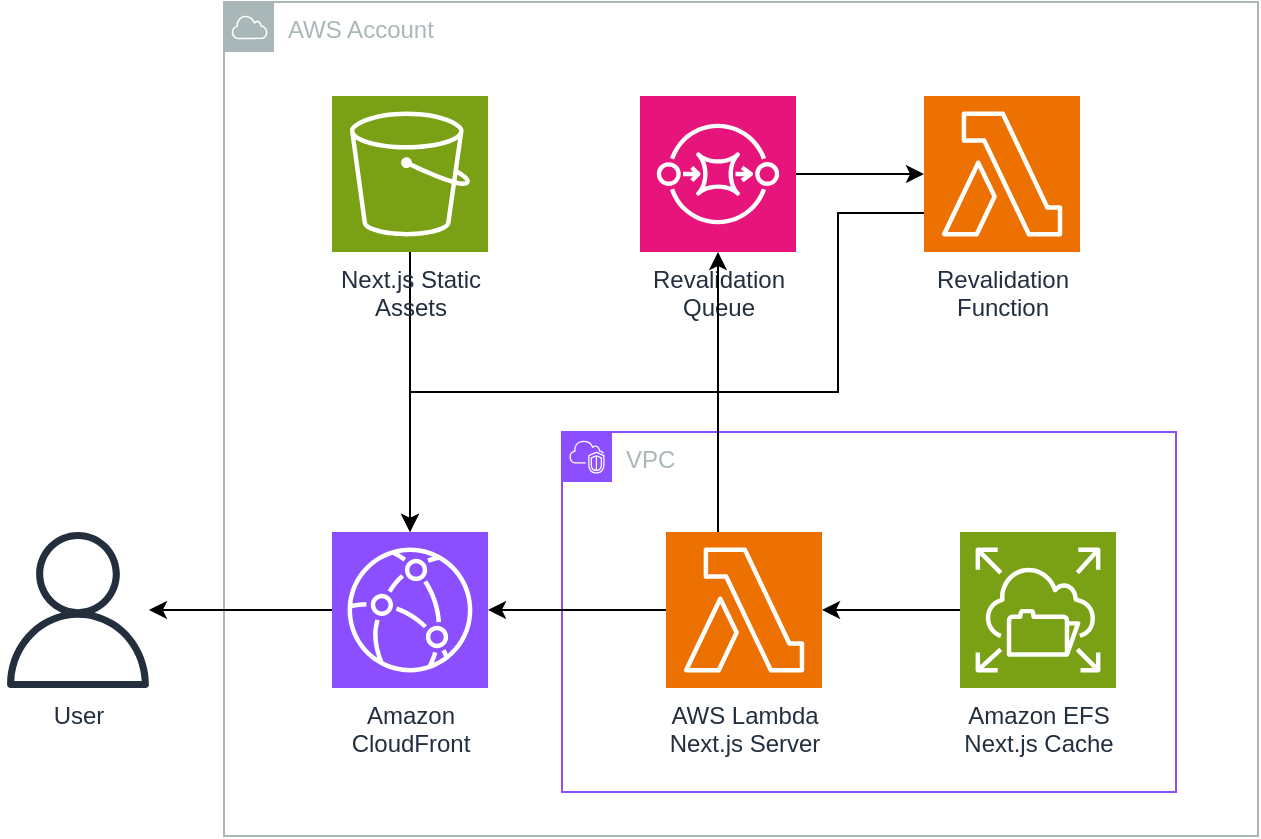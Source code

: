 <mxfile version="26.1.1" pages="3">
  <diagram name="NextjsGlobalFunctions" id="VdQA3LVE7DweftUdzD3P">
    <mxGraphModel dx="1642" dy="1993" grid="0" gridSize="10" guides="1" tooltips="1" connect="1" arrows="1" fold="1" page="0" pageScale="1" pageWidth="850" pageHeight="1100" math="0" shadow="0">
      <root>
        <mxCell id="0" />
        <mxCell id="1" parent="0" />
        <mxCell id="CHCdaxanAGJLWUuyY2if-20" value="AWS Account" style="sketch=0;outlineConnect=0;gradientColor=none;html=1;whiteSpace=wrap;fontSize=12;fontStyle=0;shape=mxgraph.aws4.group;grIcon=mxgraph.aws4.group_aws_cloud;strokeColor=#AAB7B8;fillColor=none;verticalAlign=top;align=left;spacingLeft=30;fontColor=#AAB7B8;dashed=0;" parent="1" vertex="1">
          <mxGeometry x="-50" y="-1131" width="517" height="417" as="geometry" />
        </mxCell>
        <mxCell id="CHCdaxanAGJLWUuyY2if-23" value="VPC" style="points=[[0,0],[0.25,0],[0.5,0],[0.75,0],[1,0],[1,0.25],[1,0.5],[1,0.75],[1,1],[0.75,1],[0.5,1],[0.25,1],[0,1],[0,0.75],[0,0.5],[0,0.25]];outlineConnect=0;gradientColor=none;html=1;whiteSpace=wrap;fontSize=12;fontStyle=0;container=1;pointerEvents=0;collapsible=0;recursiveResize=0;shape=mxgraph.aws4.group;grIcon=mxgraph.aws4.group_vpc2;strokeColor=#8C4FFF;fillColor=none;verticalAlign=top;align=left;spacingLeft=30;fontColor=#AAB7B8;dashed=0;" parent="1" vertex="1">
          <mxGeometry x="119" y="-916" width="307" height="180" as="geometry" />
        </mxCell>
        <mxCell id="CHCdaxanAGJLWUuyY2if-37" style="edgeStyle=orthogonalEdgeStyle;rounded=0;orthogonalLoop=1;jettySize=auto;html=1;" parent="CHCdaxanAGJLWUuyY2if-23" source="CHCdaxanAGJLWUuyY2if-28" target="CHCdaxanAGJLWUuyY2if-36" edge="1">
          <mxGeometry relative="1" as="geometry" />
        </mxCell>
        <mxCell id="CHCdaxanAGJLWUuyY2if-28" value="Amazon EFS&lt;br&gt;Next.js Cache" style="sketch=0;points=[[0,0,0],[0.25,0,0],[0.5,0,0],[0.75,0,0],[1,0,0],[0,1,0],[0.25,1,0],[0.5,1,0],[0.75,1,0],[1,1,0],[0,0.25,0],[0,0.5,0],[0,0.75,0],[1,0.25,0],[1,0.5,0],[1,0.75,0]];outlineConnect=0;fontColor=#232F3E;fillColor=#7AA116;strokeColor=#ffffff;dashed=0;verticalLabelPosition=bottom;verticalAlign=top;align=center;html=1;fontSize=12;fontStyle=0;aspect=fixed;shape=mxgraph.aws4.resourceIcon;resIcon=mxgraph.aws4.elastic_file_system;" parent="CHCdaxanAGJLWUuyY2if-23" vertex="1">
          <mxGeometry x="199" y="50" width="78" height="78" as="geometry" />
        </mxCell>
        <mxCell id="CHCdaxanAGJLWUuyY2if-36" value="AWS Lambda&lt;div&gt;Next.js Server&lt;/div&gt;" style="sketch=0;points=[[0,0,0],[0.25,0,0],[0.5,0,0],[0.75,0,0],[1,0,0],[0,1,0],[0.25,1,0],[0.5,1,0],[0.75,1,0],[1,1,0],[0,0.25,0],[0,0.5,0],[0,0.75,0],[1,0.25,0],[1,0.5,0],[1,0.75,0]];outlineConnect=0;fontColor=#232F3E;fillColor=#ED7100;strokeColor=#ffffff;dashed=0;verticalLabelPosition=bottom;verticalAlign=top;align=center;html=1;fontSize=12;fontStyle=0;aspect=fixed;shape=mxgraph.aws4.resourceIcon;resIcon=mxgraph.aws4.lambda;" parent="CHCdaxanAGJLWUuyY2if-23" vertex="1">
          <mxGeometry x="52" y="50" width="78" height="78" as="geometry" />
        </mxCell>
        <mxCell id="CHCdaxanAGJLWUuyY2if-29" value="User" style="sketch=0;outlineConnect=0;fontColor=#232F3E;gradientColor=none;fillColor=#232F3D;strokeColor=none;dashed=0;verticalLabelPosition=bottom;verticalAlign=top;align=center;html=1;fontSize=12;fontStyle=0;aspect=fixed;pointerEvents=1;shape=mxgraph.aws4.user;" parent="1" vertex="1">
          <mxGeometry x="-162" y="-866" width="78" height="78" as="geometry" />
        </mxCell>
        <mxCell id="CHCdaxanAGJLWUuyY2if-30" style="edgeStyle=orthogonalEdgeStyle;rounded=0;orthogonalLoop=1;jettySize=auto;html=1;" parent="1" source="CHCdaxanAGJLWUuyY2if-31" target="CHCdaxanAGJLWUuyY2if-33" edge="1">
          <mxGeometry relative="1" as="geometry" />
        </mxCell>
        <mxCell id="CHCdaxanAGJLWUuyY2if-31" value="Next.js Static&lt;div&gt;Assets&lt;/div&gt;" style="sketch=0;points=[[0,0,0],[0.25,0,0],[0.5,0,0],[0.75,0,0],[1,0,0],[0,1,0],[0.25,1,0],[0.5,1,0],[0.75,1,0],[1,1,0],[0,0.25,0],[0,0.5,0],[0,0.75,0],[1,0.25,0],[1,0.5,0],[1,0.75,0]];outlineConnect=0;fontColor=#232F3E;fillColor=#7AA116;strokeColor=#ffffff;dashed=0;verticalLabelPosition=bottom;verticalAlign=top;align=center;html=1;fontSize=12;fontStyle=0;aspect=fixed;shape=mxgraph.aws4.resourceIcon;resIcon=mxgraph.aws4.s3;" parent="1" vertex="1">
          <mxGeometry x="4" y="-1084" width="78" height="78" as="geometry" />
        </mxCell>
        <mxCell id="CHCdaxanAGJLWUuyY2if-32" style="edgeStyle=orthogonalEdgeStyle;rounded=0;orthogonalLoop=1;jettySize=auto;html=1;" parent="1" source="CHCdaxanAGJLWUuyY2if-33" target="CHCdaxanAGJLWUuyY2if-29" edge="1">
          <mxGeometry relative="1" as="geometry" />
        </mxCell>
        <mxCell id="CHCdaxanAGJLWUuyY2if-33" value="Amazon&lt;div&gt;CloudFront&lt;/div&gt;" style="sketch=0;points=[[0,0,0],[0.25,0,0],[0.5,0,0],[0.75,0,0],[1,0,0],[0,1,0],[0.25,1,0],[0.5,1,0],[0.75,1,0],[1,1,0],[0,0.25,0],[0,0.5,0],[0,0.75,0],[1,0.25,0],[1,0.5,0],[1,0.75,0]];outlineConnect=0;fontColor=#232F3E;fillColor=#8C4FFF;strokeColor=#ffffff;dashed=0;verticalLabelPosition=bottom;verticalAlign=top;align=center;html=1;fontSize=12;fontStyle=0;aspect=fixed;shape=mxgraph.aws4.resourceIcon;resIcon=mxgraph.aws4.cloudfront;" parent="1" vertex="1">
          <mxGeometry x="4" y="-866" width="78" height="78" as="geometry" />
        </mxCell>
        <mxCell id="3PakDuy6oaCmuudp73PV-3" style="edgeStyle=orthogonalEdgeStyle;rounded=0;orthogonalLoop=1;jettySize=auto;html=1;" parent="1" source="3PakDuy6oaCmuudp73PV-1" target="3PakDuy6oaCmuudp73PV-2" edge="1">
          <mxGeometry relative="1" as="geometry" />
        </mxCell>
        <mxCell id="3PakDuy6oaCmuudp73PV-1" value="Revalidation&lt;div&gt;Queue&lt;/div&gt;" style="sketch=0;points=[[0,0,0],[0.25,0,0],[0.5,0,0],[0.75,0,0],[1,0,0],[0,1,0],[0.25,1,0],[0.5,1,0],[0.75,1,0],[1,1,0],[0,0.25,0],[0,0.5,0],[0,0.75,0],[1,0.25,0],[1,0.5,0],[1,0.75,0]];outlineConnect=0;fontColor=#232F3E;fillColor=#E7157B;strokeColor=#ffffff;dashed=0;verticalLabelPosition=bottom;verticalAlign=top;align=center;html=1;fontSize=12;fontStyle=0;aspect=fixed;shape=mxgraph.aws4.resourceIcon;resIcon=mxgraph.aws4.sqs;" parent="1" vertex="1">
          <mxGeometry x="158" y="-1084" width="78" height="78" as="geometry" />
        </mxCell>
        <mxCell id="3PakDuy6oaCmuudp73PV-2" value="Revalidation&lt;div&gt;Function&lt;/div&gt;" style="sketch=0;points=[[0,0,0],[0.25,0,0],[0.5,0,0],[0.75,0,0],[1,0,0],[0,1,0],[0.25,1,0],[0.5,1,0],[0.75,1,0],[1,1,0],[0,0.25,0],[0,0.5,0],[0,0.75,0],[1,0.25,0],[1,0.5,0],[1,0.75,0]];outlineConnect=0;fontColor=#232F3E;fillColor=#ED7100;strokeColor=#ffffff;dashed=0;verticalLabelPosition=bottom;verticalAlign=top;align=center;html=1;fontSize=12;fontStyle=0;aspect=fixed;shape=mxgraph.aws4.resourceIcon;resIcon=mxgraph.aws4.lambda;" parent="1" vertex="1">
          <mxGeometry x="300" y="-1084" width="78" height="78" as="geometry" />
        </mxCell>
        <mxCell id="3PakDuy6oaCmuudp73PV-4" style="edgeStyle=orthogonalEdgeStyle;rounded=0;orthogonalLoop=1;jettySize=auto;html=1;entryX=0.5;entryY=1;entryDx=0;entryDy=0;entryPerimeter=0;" parent="1" source="CHCdaxanAGJLWUuyY2if-36" target="3PakDuy6oaCmuudp73PV-1" edge="1">
          <mxGeometry relative="1" as="geometry">
            <Array as="points">
              <mxPoint x="197" y="-905" />
              <mxPoint x="197" y="-905" />
            </Array>
          </mxGeometry>
        </mxCell>
        <mxCell id="fRqXjGcpCBI0vAVTTnFA-1" style="edgeStyle=orthogonalEdgeStyle;rounded=0;orthogonalLoop=1;jettySize=auto;html=1;entryX=0.5;entryY=0;entryDx=0;entryDy=0;entryPerimeter=0;exitX=0;exitY=0.75;exitDx=0;exitDy=0;exitPerimeter=0;" parent="1" source="3PakDuy6oaCmuudp73PV-2" target="CHCdaxanAGJLWUuyY2if-33" edge="1">
          <mxGeometry relative="1" as="geometry">
            <Array as="points">
              <mxPoint x="257" y="-1025" />
              <mxPoint x="257" y="-936" />
              <mxPoint x="43" y="-936" />
            </Array>
          </mxGeometry>
        </mxCell>
        <mxCell id="hQJFeXgHMhl87aU02xFv-1" style="edgeStyle=orthogonalEdgeStyle;rounded=0;orthogonalLoop=1;jettySize=auto;html=1;" edge="1" parent="1" source="CHCdaxanAGJLWUuyY2if-36" target="CHCdaxanAGJLWUuyY2if-33">
          <mxGeometry relative="1" as="geometry" />
        </mxCell>
      </root>
    </mxGraphModel>
  </diagram>
  <diagram name="NextjsGlobalContainers" id="ILap_0SL7RCKmGOs0Yme">
    <mxGraphModel dx="1642" dy="1593" grid="0" gridSize="10" guides="1" tooltips="1" connect="1" arrows="1" fold="1" page="0" pageScale="1" pageWidth="850" pageHeight="1100" math="0" shadow="0">
      <root>
        <mxCell id="7UdSrgGfk-083ZtRJQ8L-0" />
        <mxCell id="7UdSrgGfk-083ZtRJQ8L-1" parent="7UdSrgGfk-083ZtRJQ8L-0" />
        <mxCell id="7UdSrgGfk-083ZtRJQ8L-15" value="AWS Account" style="sketch=0;outlineConnect=0;gradientColor=none;html=1;whiteSpace=wrap;fontSize=12;fontStyle=0;shape=mxgraph.aws4.group;grIcon=mxgraph.aws4.group_aws_cloud;strokeColor=#AAB7B8;fillColor=none;verticalAlign=top;align=left;spacingLeft=30;fontColor=#AAB7B8;dashed=0;" parent="7UdSrgGfk-083ZtRJQ8L-1" vertex="1">
          <mxGeometry x="-50" y="-559" width="675" height="399" as="geometry" />
        </mxCell>
        <mxCell id="7UdSrgGfk-083ZtRJQ8L-18" value="VPC" style="points=[[0,0],[0.25,0],[0.5,0],[0.75,0],[1,0],[1,0.25],[1,0.5],[1,0.75],[1,1],[0.75,1],[0.5,1],[0.25,1],[0,1],[0,0.75],[0,0.5],[0,0.25]];outlineConnect=0;gradientColor=none;html=1;whiteSpace=wrap;fontSize=12;fontStyle=0;container=1;pointerEvents=0;collapsible=0;recursiveResize=0;shape=mxgraph.aws4.group;grIcon=mxgraph.aws4.group_vpc2;strokeColor=#8C4FFF;fillColor=none;verticalAlign=top;align=left;spacingLeft=30;fontColor=#AAB7B8;dashed=0;" parent="7UdSrgGfk-083ZtRJQ8L-1" vertex="1">
          <mxGeometry x="125" y="-380" width="479" height="201" as="geometry" />
        </mxCell>
        <mxCell id="7UdSrgGfk-083ZtRJQ8L-19" style="edgeStyle=orthogonalEdgeStyle;rounded=0;orthogonalLoop=1;jettySize=auto;html=1;" parent="7UdSrgGfk-083ZtRJQ8L-18" source="7UdSrgGfk-083ZtRJQ8L-20" target="7UdSrgGfk-083ZtRJQ8L-21" edge="1">
          <mxGeometry relative="1" as="geometry" />
        </mxCell>
        <mxCell id="7UdSrgGfk-083ZtRJQ8L-20" value="AWS Fargate&lt;br&gt;Next.js Server" style="sketch=0;points=[[0,0,0],[0.25,0,0],[0.5,0,0],[0.75,0,0],[1,0,0],[0,1,0],[0.25,1,0],[0.5,1,0],[0.75,1,0],[1,1,0],[0,0.25,0],[0,0.5,0],[0,0.75,0],[1,0.25,0],[1,0.5,0],[1,0.75,0]];outlineConnect=0;fontColor=#232F3E;fillColor=#ED7100;strokeColor=#ffffff;dashed=0;verticalLabelPosition=bottom;verticalAlign=top;align=center;html=1;fontSize=12;fontStyle=0;aspect=fixed;shape=mxgraph.aws4.resourceIcon;resIcon=mxgraph.aws4.fargate;" parent="7UdSrgGfk-083ZtRJQ8L-18" vertex="1">
          <mxGeometry x="205" y="54" width="78" height="78" as="geometry" />
        </mxCell>
        <mxCell id="7UdSrgGfk-083ZtRJQ8L-21" value="Application Load&lt;div&gt;Balancer&lt;/div&gt;" style="sketch=0;outlineConnect=0;fontColor=#232F3E;gradientColor=none;fillColor=#8C4FFF;strokeColor=none;dashed=0;verticalLabelPosition=bottom;verticalAlign=top;align=center;html=1;fontSize=12;fontStyle=0;aspect=fixed;pointerEvents=1;shape=mxgraph.aws4.application_load_balancer;" parent="7UdSrgGfk-083ZtRJQ8L-18" vertex="1">
          <mxGeometry x="41" y="54" width="78" height="78" as="geometry" />
        </mxCell>
        <mxCell id="7UdSrgGfk-083ZtRJQ8L-22" style="edgeStyle=orthogonalEdgeStyle;rounded=0;orthogonalLoop=1;jettySize=auto;html=1;" parent="7UdSrgGfk-083ZtRJQ8L-18" source="7UdSrgGfk-083ZtRJQ8L-23" target="7UdSrgGfk-083ZtRJQ8L-20" edge="1">
          <mxGeometry relative="1" as="geometry" />
        </mxCell>
        <mxCell id="7UdSrgGfk-083ZtRJQ8L-23" value="Amazon EFS&lt;br&gt;Next.js Cache" style="sketch=0;points=[[0,0,0],[0.25,0,0],[0.5,0,0],[0.75,0,0],[1,0,0],[0,1,0],[0.25,1,0],[0.5,1,0],[0.75,1,0],[1,1,0],[0,0.25,0],[0,0.5,0],[0,0.75,0],[1,0.25,0],[1,0.5,0],[1,0.75,0]];outlineConnect=0;fontColor=#232F3E;fillColor=#7AA116;strokeColor=#ffffff;dashed=0;verticalLabelPosition=bottom;verticalAlign=top;align=center;html=1;fontSize=12;fontStyle=0;aspect=fixed;shape=mxgraph.aws4.resourceIcon;resIcon=mxgraph.aws4.elastic_file_system;" parent="7UdSrgGfk-083ZtRJQ8L-18" vertex="1">
          <mxGeometry x="369" y="54" width="78" height="78" as="geometry" />
        </mxCell>
        <mxCell id="7UdSrgGfk-083ZtRJQ8L-24" value="User" style="sketch=0;outlineConnect=0;fontColor=#232F3E;gradientColor=none;fillColor=#232F3D;strokeColor=none;dashed=0;verticalLabelPosition=bottom;verticalAlign=top;align=center;html=1;fontSize=12;fontStyle=0;aspect=fixed;pointerEvents=1;shape=mxgraph.aws4.user;" parent="7UdSrgGfk-083ZtRJQ8L-1" vertex="1">
          <mxGeometry x="-162" y="-326" width="78" height="78" as="geometry" />
        </mxCell>
        <mxCell id="7UdSrgGfk-083ZtRJQ8L-25" style="edgeStyle=orthogonalEdgeStyle;rounded=0;orthogonalLoop=1;jettySize=auto;html=1;" parent="7UdSrgGfk-083ZtRJQ8L-1" source="7UdSrgGfk-083ZtRJQ8L-26" target="7UdSrgGfk-083ZtRJQ8L-28" edge="1">
          <mxGeometry relative="1" as="geometry" />
        </mxCell>
        <mxCell id="7UdSrgGfk-083ZtRJQ8L-26" value="Next.js Static&lt;div&gt;Assets&lt;/div&gt;" style="sketch=0;points=[[0,0,0],[0.25,0,0],[0.5,0,0],[0.75,0,0],[1,0,0],[0,1,0],[0.25,1,0],[0.5,1,0],[0.75,1,0],[1,1,0],[0,0.25,0],[0,0.5,0],[0,0.75,0],[1,0.25,0],[1,0.5,0],[1,0.75,0]];outlineConnect=0;fontColor=#232F3E;fillColor=#7AA116;strokeColor=#ffffff;dashed=0;verticalLabelPosition=bottom;verticalAlign=top;align=center;html=1;fontSize=12;fontStyle=0;aspect=fixed;shape=mxgraph.aws4.resourceIcon;resIcon=mxgraph.aws4.s3;" parent="7UdSrgGfk-083ZtRJQ8L-1" vertex="1">
          <mxGeometry x="4" y="-517" width="78" height="78" as="geometry" />
        </mxCell>
        <mxCell id="7UdSrgGfk-083ZtRJQ8L-27" style="edgeStyle=orthogonalEdgeStyle;rounded=0;orthogonalLoop=1;jettySize=auto;html=1;" parent="7UdSrgGfk-083ZtRJQ8L-1" source="7UdSrgGfk-083ZtRJQ8L-28" target="7UdSrgGfk-083ZtRJQ8L-24" edge="1">
          <mxGeometry relative="1" as="geometry" />
        </mxCell>
        <mxCell id="7UdSrgGfk-083ZtRJQ8L-28" value="Amazon&lt;div&gt;CloudFront&lt;/div&gt;" style="sketch=0;points=[[0,0,0],[0.25,0,0],[0.5,0,0],[0.75,0,0],[1,0,0],[0,1,0],[0.25,1,0],[0.5,1,0],[0.75,1,0],[1,1,0],[0,0.25,0],[0,0.5,0],[0,0.75,0],[1,0.25,0],[1,0.5,0],[1,0.75,0]];outlineConnect=0;fontColor=#232F3E;fillColor=#8C4FFF;strokeColor=#ffffff;dashed=0;verticalLabelPosition=bottom;verticalAlign=top;align=center;html=1;fontSize=12;fontStyle=0;aspect=fixed;shape=mxgraph.aws4.resourceIcon;resIcon=mxgraph.aws4.cloudfront;" parent="7UdSrgGfk-083ZtRJQ8L-1" vertex="1">
          <mxGeometry x="4" y="-326" width="78" height="78" as="geometry" />
        </mxCell>
        <mxCell id="7UdSrgGfk-083ZtRJQ8L-29" style="edgeStyle=orthogonalEdgeStyle;rounded=0;orthogonalLoop=1;jettySize=auto;html=1;" parent="7UdSrgGfk-083ZtRJQ8L-1" source="7UdSrgGfk-083ZtRJQ8L-21" target="7UdSrgGfk-083ZtRJQ8L-28" edge="1">
          <mxGeometry relative="1" as="geometry" />
        </mxCell>
      </root>
    </mxGraphModel>
  </diagram>
  <diagram name="NextjsRegionalContainers" id="qMukrG_LbAf3OZY481iW">
    <mxGraphModel dx="1706" dy="833" grid="0" gridSize="10" guides="1" tooltips="1" connect="1" arrows="1" fold="1" page="0" pageScale="1" pageWidth="850" pageHeight="1100" math="0" shadow="0">
      <root>
        <mxCell id="ZM6Z_FSj9kd4RMqbAZD0-0" />
        <mxCell id="ZM6Z_FSj9kd4RMqbAZD0-1" parent="ZM6Z_FSj9kd4RMqbAZD0-0" />
        <mxCell id="ZM6Z_FSj9kd4RMqbAZD0-2" value="AWS Account" style="sketch=0;outlineConnect=0;gradientColor=none;html=1;whiteSpace=wrap;fontSize=12;fontStyle=0;shape=mxgraph.aws4.group;grIcon=mxgraph.aws4.group_aws_cloud;strokeColor=#AAB7B8;fillColor=none;verticalAlign=top;align=left;spacingLeft=30;fontColor=#AAB7B8;dashed=0;" parent="ZM6Z_FSj9kd4RMqbAZD0-1" vertex="1">
          <mxGeometry x="-43" y="86" width="540" height="294" as="geometry" />
        </mxCell>
        <mxCell id="ZM6Z_FSj9kd4RMqbAZD0-3" value="Private subnet" style="points=[[0,0],[0.25,0],[0.5,0],[0.75,0],[1,0],[1,0.25],[1,0.5],[1,0.75],[1,1],[0.75,1],[0.5,1],[0.25,1],[0,1],[0,0.75],[0,0.5],[0,0.25]];outlineConnect=0;gradientColor=none;html=1;whiteSpace=wrap;fontSize=12;fontStyle=0;container=1;pointerEvents=0;collapsible=0;recursiveResize=0;shape=mxgraph.aws4.group;grIcon=mxgraph.aws4.group_security_group;grStroke=0;strokeColor=#00A4A6;fillColor=#E6F6F7;verticalAlign=top;align=left;spacingLeft=30;fontColor=#147EBA;dashed=0;" parent="ZM6Z_FSj9kd4RMqbAZD0-1" vertex="1">
          <mxGeometry x="151" y="155" width="312" height="186" as="geometry" />
        </mxCell>
        <mxCell id="ZM6Z_FSj9kd4RMqbAZD0-4" value="Public subnet" style="points=[[0,0],[0.25,0],[0.5,0],[0.75,0],[1,0],[1,0.25],[1,0.5],[1,0.75],[1,1],[0.75,1],[0.5,1],[0.25,1],[0,1],[0,0.75],[0,0.5],[0,0.25]];outlineConnect=0;gradientColor=none;html=1;whiteSpace=wrap;fontSize=12;fontStyle=0;container=1;pointerEvents=0;collapsible=0;recursiveResize=0;shape=mxgraph.aws4.group;grIcon=mxgraph.aws4.group_security_group;grStroke=0;strokeColor=#7AA116;fillColor=#F2F6E8;verticalAlign=top;align=left;spacingLeft=30;fontColor=#248814;dashed=0;" parent="ZM6Z_FSj9kd4RMqbAZD0-1" vertex="1">
          <mxGeometry x="-18" y="155" width="164" height="185" as="geometry" />
        </mxCell>
        <mxCell id="ZM6Z_FSj9kd4RMqbAZD0-5" value="VPC" style="points=[[0,0],[0.25,0],[0.5,0],[0.75,0],[1,0],[1,0.25],[1,0.5],[1,0.75],[1,1],[0.75,1],[0.5,1],[0.25,1],[0,1],[0,0.75],[0,0.5],[0,0.25]];outlineConnect=0;gradientColor=none;html=1;whiteSpace=wrap;fontSize=12;fontStyle=0;container=1;pointerEvents=0;collapsible=0;recursiveResize=0;shape=mxgraph.aws4.group;grIcon=mxgraph.aws4.group_vpc2;strokeColor=#8C4FFF;fillColor=none;verticalAlign=top;align=left;spacingLeft=30;fontColor=#AAB7B8;dashed=0;" parent="ZM6Z_FSj9kd4RMqbAZD0-1" vertex="1">
          <mxGeometry x="-31" y="121" width="503" height="240" as="geometry" />
        </mxCell>
        <mxCell id="ZM6Z_FSj9kd4RMqbAZD0-6" style="edgeStyle=orthogonalEdgeStyle;rounded=0;orthogonalLoop=1;jettySize=auto;html=1;" parent="ZM6Z_FSj9kd4RMqbAZD0-5" source="ZM6Z_FSj9kd4RMqbAZD0-7" target="ZM6Z_FSj9kd4RMqbAZD0-8" edge="1">
          <mxGeometry relative="1" as="geometry" />
        </mxCell>
        <mxCell id="ZM6Z_FSj9kd4RMqbAZD0-7" value="AWS Fargate&lt;div&gt;Next.js Server&lt;/div&gt;" style="sketch=0;points=[[0,0,0],[0.25,0,0],[0.5,0,0],[0.75,0,0],[1,0,0],[0,1,0],[0.25,1,0],[0.5,1,0],[0.75,1,0],[1,1,0],[0,0.25,0],[0,0.5,0],[0,0.75,0],[1,0.25,0],[1,0.5,0],[1,0.75,0]];outlineConnect=0;fontColor=#232F3E;fillColor=#ED7100;strokeColor=#ffffff;dashed=0;verticalLabelPosition=bottom;verticalAlign=top;align=center;html=1;fontSize=12;fontStyle=0;aspect=fixed;shape=mxgraph.aws4.resourceIcon;resIcon=mxgraph.aws4.fargate;" parent="ZM6Z_FSj9kd4RMqbAZD0-5" vertex="1">
          <mxGeometry x="230" y="93" width="78" height="78" as="geometry" />
        </mxCell>
        <mxCell id="ZM6Z_FSj9kd4RMqbAZD0-8" value="Application Load&lt;div&gt;Balancer&lt;/div&gt;" style="sketch=0;outlineConnect=0;fontColor=#232F3E;gradientColor=none;fillColor=#8C4FFF;strokeColor=none;dashed=0;verticalLabelPosition=bottom;verticalAlign=top;align=center;html=1;fontSize=12;fontStyle=0;aspect=fixed;pointerEvents=1;shape=mxgraph.aws4.application_load_balancer;" parent="ZM6Z_FSj9kd4RMqbAZD0-5" vertex="1">
          <mxGeometry x="51" y="93" width="78" height="78" as="geometry" />
        </mxCell>
        <mxCell id="ZM6Z_FSj9kd4RMqbAZD0-9" style="edgeStyle=orthogonalEdgeStyle;rounded=0;orthogonalLoop=1;jettySize=auto;html=1;" parent="ZM6Z_FSj9kd4RMqbAZD0-5" source="ZM6Z_FSj9kd4RMqbAZD0-10" target="ZM6Z_FSj9kd4RMqbAZD0-7" edge="1">
          <mxGeometry relative="1" as="geometry" />
        </mxCell>
        <mxCell id="ZM6Z_FSj9kd4RMqbAZD0-10" value="Amazon EFS&lt;div&gt;Next.js Cache&lt;/div&gt;" style="sketch=0;points=[[0,0,0],[0.25,0,0],[0.5,0,0],[0.75,0,0],[1,0,0],[0,1,0],[0.25,1,0],[0.5,1,0],[0.75,1,0],[1,1,0],[0,0.25,0],[0,0.5,0],[0,0.75,0],[1,0.25,0],[1,0.5,0],[1,0.75,0]];outlineConnect=0;fontColor=#232F3E;fillColor=#7AA116;strokeColor=#ffffff;dashed=0;verticalLabelPosition=bottom;verticalAlign=top;align=center;html=1;fontSize=12;fontStyle=0;aspect=fixed;shape=mxgraph.aws4.resourceIcon;resIcon=mxgraph.aws4.elastic_file_system;" parent="ZM6Z_FSj9kd4RMqbAZD0-5" vertex="1">
          <mxGeometry x="379" y="93" width="78" height="78" as="geometry" />
        </mxCell>
        <mxCell id="ZM6Z_FSj9kd4RMqbAZD0-11" value="User" style="sketch=0;outlineConnect=0;fontColor=#232F3E;gradientColor=none;fillColor=#232F3D;strokeColor=none;dashed=0;verticalLabelPosition=bottom;verticalAlign=top;align=center;html=1;fontSize=12;fontStyle=0;aspect=fixed;pointerEvents=1;shape=mxgraph.aws4.user;" parent="ZM6Z_FSj9kd4RMqbAZD0-1" vertex="1">
          <mxGeometry x="-155" y="214" width="78" height="78" as="geometry" />
        </mxCell>
        <mxCell id="ZM6Z_FSj9kd4RMqbAZD0-14" style="edgeStyle=orthogonalEdgeStyle;rounded=0;orthogonalLoop=1;jettySize=auto;html=1;" parent="ZM6Z_FSj9kd4RMqbAZD0-1" source="ZM6Z_FSj9kd4RMqbAZD0-8" target="ZM6Z_FSj9kd4RMqbAZD0-11" edge="1">
          <mxGeometry relative="1" as="geometry" />
        </mxCell>
      </root>
    </mxGraphModel>
  </diagram>
</mxfile>
